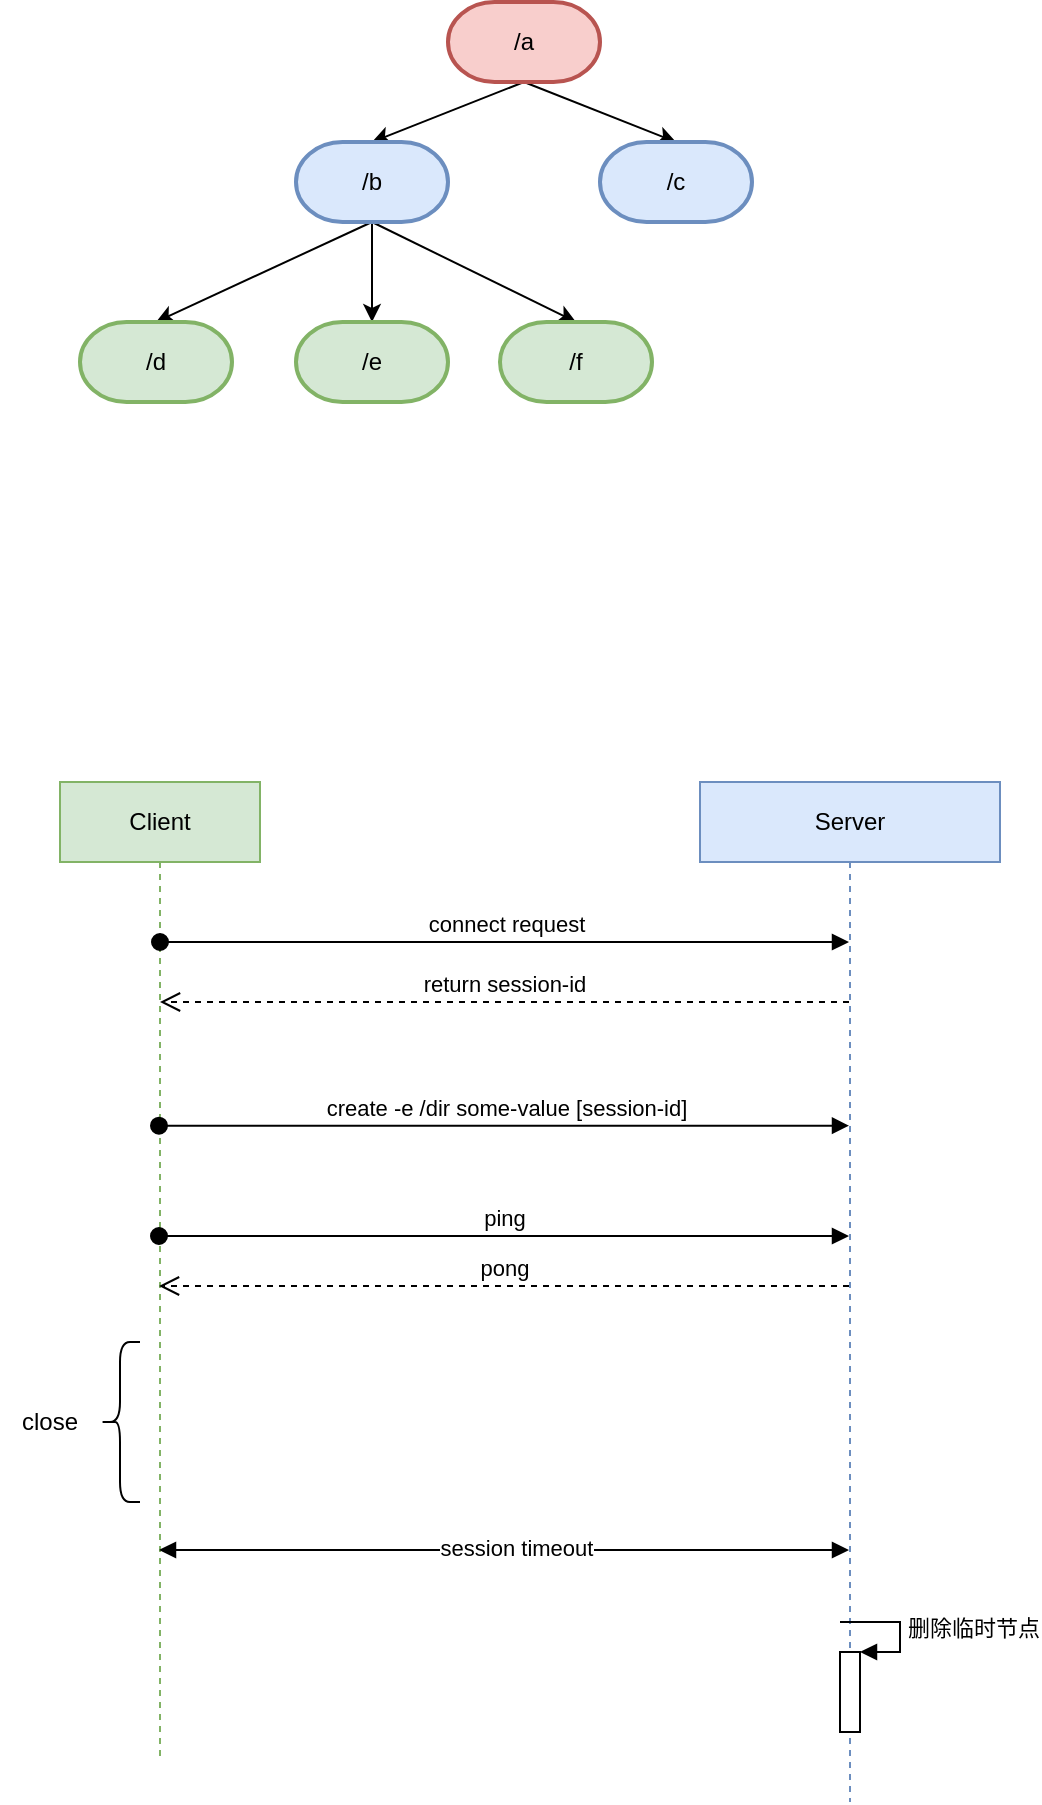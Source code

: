 <mxfile version="16.2.7" type="github">
  <diagram id="Py40Cy9DzSVQGQIzbnIX" name="Page-1">
    <mxGraphModel dx="1186" dy="654" grid="1" gridSize="10" guides="1" tooltips="1" connect="1" arrows="1" fold="1" page="1" pageScale="1" pageWidth="827" pageHeight="1169" math="0" shadow="0">
      <root>
        <mxCell id="0" />
        <mxCell id="1" parent="0" />
        <mxCell id="BhdiLrUaDSPjK1AERBm3-1" value="Client" style="shape=umlLifeline;perimeter=lifelinePerimeter;whiteSpace=wrap;html=1;container=1;collapsible=0;recursiveResize=0;outlineConnect=0;fillColor=#d5e8d4;strokeColor=#82b366;" vertex="1" parent="1">
          <mxGeometry x="170" y="440" width="100" height="490" as="geometry" />
        </mxCell>
        <mxCell id="BhdiLrUaDSPjK1AERBm3-3" value="connect request" style="html=1;verticalAlign=bottom;startArrow=oval;startFill=1;endArrow=block;startSize=8;rounded=0;" edge="1" parent="BhdiLrUaDSPjK1AERBm3-1" target="BhdiLrUaDSPjK1AERBm3-2">
          <mxGeometry width="60" relative="1" as="geometry">
            <mxPoint x="50" y="80" as="sourcePoint" />
            <mxPoint x="340" y="80" as="targetPoint" />
          </mxGeometry>
        </mxCell>
        <mxCell id="BhdiLrUaDSPjK1AERBm3-14" value="" style="shape=curlyBracket;whiteSpace=wrap;html=1;rounded=1;" vertex="1" parent="BhdiLrUaDSPjK1AERBm3-1">
          <mxGeometry x="20" y="280" width="20" height="80" as="geometry" />
        </mxCell>
        <mxCell id="BhdiLrUaDSPjK1AERBm3-2" value="Server" style="shape=umlLifeline;perimeter=lifelinePerimeter;whiteSpace=wrap;html=1;container=1;collapsible=0;recursiveResize=0;outlineConnect=0;fillColor=#dae8fc;strokeColor=#6c8ebf;" vertex="1" parent="1">
          <mxGeometry x="490" y="440" width="150" height="510" as="geometry" />
        </mxCell>
        <mxCell id="BhdiLrUaDSPjK1AERBm3-21" value="" style="html=1;points=[];perimeter=orthogonalPerimeter;" vertex="1" parent="BhdiLrUaDSPjK1AERBm3-2">
          <mxGeometry x="70" y="435" width="10" height="40" as="geometry" />
        </mxCell>
        <mxCell id="BhdiLrUaDSPjK1AERBm3-22" value="删除临时节点" style="edgeStyle=orthogonalEdgeStyle;html=1;align=left;spacingLeft=2;endArrow=block;rounded=0;entryX=1;entryY=0;" edge="1" target="BhdiLrUaDSPjK1AERBm3-21" parent="BhdiLrUaDSPjK1AERBm3-2">
          <mxGeometry relative="1" as="geometry">
            <mxPoint x="70" y="420" as="sourcePoint" />
            <Array as="points">
              <mxPoint x="100" y="420" />
              <mxPoint x="100" y="435" />
            </Array>
          </mxGeometry>
        </mxCell>
        <mxCell id="BhdiLrUaDSPjK1AERBm3-4" value="return session-id" style="html=1;verticalAlign=bottom;endArrow=open;dashed=1;endSize=8;rounded=0;" edge="1" parent="1" source="BhdiLrUaDSPjK1AERBm3-2" target="BhdiLrUaDSPjK1AERBm3-1">
          <mxGeometry relative="1" as="geometry">
            <mxPoint x="530" y="550" as="sourcePoint" />
            <mxPoint x="450" y="550" as="targetPoint" />
            <Array as="points">
              <mxPoint x="430" y="550" />
            </Array>
          </mxGeometry>
        </mxCell>
        <mxCell id="BhdiLrUaDSPjK1AERBm3-5" value="create -e /dir some-value [session-id]" style="html=1;verticalAlign=bottom;startArrow=oval;startFill=1;endArrow=block;startSize=8;rounded=0;" edge="1" parent="1" target="BhdiLrUaDSPjK1AERBm3-2">
          <mxGeometry x="0.002" width="60" relative="1" as="geometry">
            <mxPoint x="219.5" y="611.86" as="sourcePoint" />
            <mxPoint x="569.5" y="611.86" as="targetPoint" />
            <mxPoint as="offset" />
          </mxGeometry>
        </mxCell>
        <mxCell id="BhdiLrUaDSPjK1AERBm3-6" value="ping" style="html=1;verticalAlign=bottom;startArrow=oval;startFill=1;endArrow=block;startSize=8;rounded=0;" edge="1" parent="1" target="BhdiLrUaDSPjK1AERBm3-2">
          <mxGeometry width="60" relative="1" as="geometry">
            <mxPoint x="219.5" y="667" as="sourcePoint" />
            <mxPoint x="569.5" y="667" as="targetPoint" />
            <Array as="points">
              <mxPoint x="310" y="667" />
            </Array>
          </mxGeometry>
        </mxCell>
        <mxCell id="BhdiLrUaDSPjK1AERBm3-8" value="pong" style="html=1;verticalAlign=bottom;endArrow=open;dashed=1;endSize=8;rounded=0;" edge="1" parent="1" source="BhdiLrUaDSPjK1AERBm3-2">
          <mxGeometry relative="1" as="geometry">
            <mxPoint x="569.5" y="692" as="sourcePoint" />
            <mxPoint x="219.5" y="692" as="targetPoint" />
          </mxGeometry>
        </mxCell>
        <mxCell id="BhdiLrUaDSPjK1AERBm3-12" value="" style="endArrow=block;startArrow=block;endFill=1;startFill=1;html=1;rounded=0;" edge="1" parent="1">
          <mxGeometry width="160" relative="1" as="geometry">
            <mxPoint x="219.5" y="824" as="sourcePoint" />
            <mxPoint x="564.5" y="824" as="targetPoint" />
          </mxGeometry>
        </mxCell>
        <mxCell id="BhdiLrUaDSPjK1AERBm3-13" value="session timeout" style="edgeLabel;html=1;align=center;verticalAlign=middle;resizable=0;points=[];" vertex="1" connectable="0" parent="BhdiLrUaDSPjK1AERBm3-12">
          <mxGeometry x="-0.037" y="1" relative="1" as="geometry">
            <mxPoint x="12" as="offset" />
          </mxGeometry>
        </mxCell>
        <mxCell id="BhdiLrUaDSPjK1AERBm3-15" value="close" style="text;html=1;strokeColor=none;fillColor=none;align=center;verticalAlign=middle;whiteSpace=wrap;rounded=0;" vertex="1" parent="1">
          <mxGeometry x="140" y="745" width="50" height="30" as="geometry" />
        </mxCell>
        <mxCell id="BhdiLrUaDSPjK1AERBm3-30" style="rounded=0;orthogonalLoop=1;jettySize=auto;html=1;exitX=0.5;exitY=1;exitDx=0;exitDy=0;exitPerimeter=0;entryX=0.5;entryY=0;entryDx=0;entryDy=0;entryPerimeter=0;" edge="1" parent="1" source="BhdiLrUaDSPjK1AERBm3-27" target="BhdiLrUaDSPjK1AERBm3-28">
          <mxGeometry relative="1" as="geometry" />
        </mxCell>
        <mxCell id="BhdiLrUaDSPjK1AERBm3-31" style="edgeStyle=none;rounded=0;orthogonalLoop=1;jettySize=auto;html=1;exitX=0.5;exitY=1;exitDx=0;exitDy=0;exitPerimeter=0;entryX=0.5;entryY=0;entryDx=0;entryDy=0;entryPerimeter=0;" edge="1" parent="1" source="BhdiLrUaDSPjK1AERBm3-27" target="BhdiLrUaDSPjK1AERBm3-29">
          <mxGeometry relative="1" as="geometry" />
        </mxCell>
        <mxCell id="BhdiLrUaDSPjK1AERBm3-27" value="/a" style="strokeWidth=2;html=1;shape=mxgraph.flowchart.terminator;whiteSpace=wrap;fillColor=#f8cecc;strokeColor=#b85450;" vertex="1" parent="1">
          <mxGeometry x="364" y="50" width="76" height="40" as="geometry" />
        </mxCell>
        <mxCell id="BhdiLrUaDSPjK1AERBm3-38" style="edgeStyle=none;rounded=0;orthogonalLoop=1;jettySize=auto;html=1;exitX=0.5;exitY=1;exitDx=0;exitDy=0;exitPerimeter=0;" edge="1" parent="1" source="BhdiLrUaDSPjK1AERBm3-28" target="BhdiLrUaDSPjK1AERBm3-35">
          <mxGeometry relative="1" as="geometry" />
        </mxCell>
        <mxCell id="BhdiLrUaDSPjK1AERBm3-39" style="edgeStyle=none;rounded=0;orthogonalLoop=1;jettySize=auto;html=1;exitX=0.5;exitY=1;exitDx=0;exitDy=0;exitPerimeter=0;entryX=0.5;entryY=0;entryDx=0;entryDy=0;entryPerimeter=0;" edge="1" parent="1" source="BhdiLrUaDSPjK1AERBm3-28" target="BhdiLrUaDSPjK1AERBm3-36">
          <mxGeometry relative="1" as="geometry" />
        </mxCell>
        <mxCell id="BhdiLrUaDSPjK1AERBm3-40" style="edgeStyle=none;rounded=0;orthogonalLoop=1;jettySize=auto;html=1;exitX=0.5;exitY=1;exitDx=0;exitDy=0;exitPerimeter=0;entryX=0.5;entryY=0;entryDx=0;entryDy=0;entryPerimeter=0;" edge="1" parent="1" source="BhdiLrUaDSPjK1AERBm3-28" target="BhdiLrUaDSPjK1AERBm3-37">
          <mxGeometry relative="1" as="geometry" />
        </mxCell>
        <mxCell id="BhdiLrUaDSPjK1AERBm3-28" value="/b" style="strokeWidth=2;html=1;shape=mxgraph.flowchart.terminator;whiteSpace=wrap;fillColor=#dae8fc;strokeColor=#6c8ebf;" vertex="1" parent="1">
          <mxGeometry x="288" y="120" width="76" height="40" as="geometry" />
        </mxCell>
        <mxCell id="BhdiLrUaDSPjK1AERBm3-29" value="/c" style="strokeWidth=2;html=1;shape=mxgraph.flowchart.terminator;whiteSpace=wrap;fillColor=#dae8fc;strokeColor=#6c8ebf;" vertex="1" parent="1">
          <mxGeometry x="440" y="120" width="76" height="40" as="geometry" />
        </mxCell>
        <mxCell id="BhdiLrUaDSPjK1AERBm3-35" value="/e" style="strokeWidth=2;html=1;shape=mxgraph.flowchart.terminator;whiteSpace=wrap;fillColor=#d5e8d4;strokeColor=#82b366;" vertex="1" parent="1">
          <mxGeometry x="288" y="210" width="76" height="40" as="geometry" />
        </mxCell>
        <mxCell id="BhdiLrUaDSPjK1AERBm3-36" value="/d" style="strokeWidth=2;html=1;shape=mxgraph.flowchart.terminator;whiteSpace=wrap;fillColor=#d5e8d4;strokeColor=#82b366;" vertex="1" parent="1">
          <mxGeometry x="180" y="210" width="76" height="40" as="geometry" />
        </mxCell>
        <mxCell id="BhdiLrUaDSPjK1AERBm3-37" value="/f" style="strokeWidth=2;html=1;shape=mxgraph.flowchart.terminator;whiteSpace=wrap;fillColor=#d5e8d4;strokeColor=#82b366;" vertex="1" parent="1">
          <mxGeometry x="390" y="210" width="76" height="40" as="geometry" />
        </mxCell>
      </root>
    </mxGraphModel>
  </diagram>
</mxfile>
